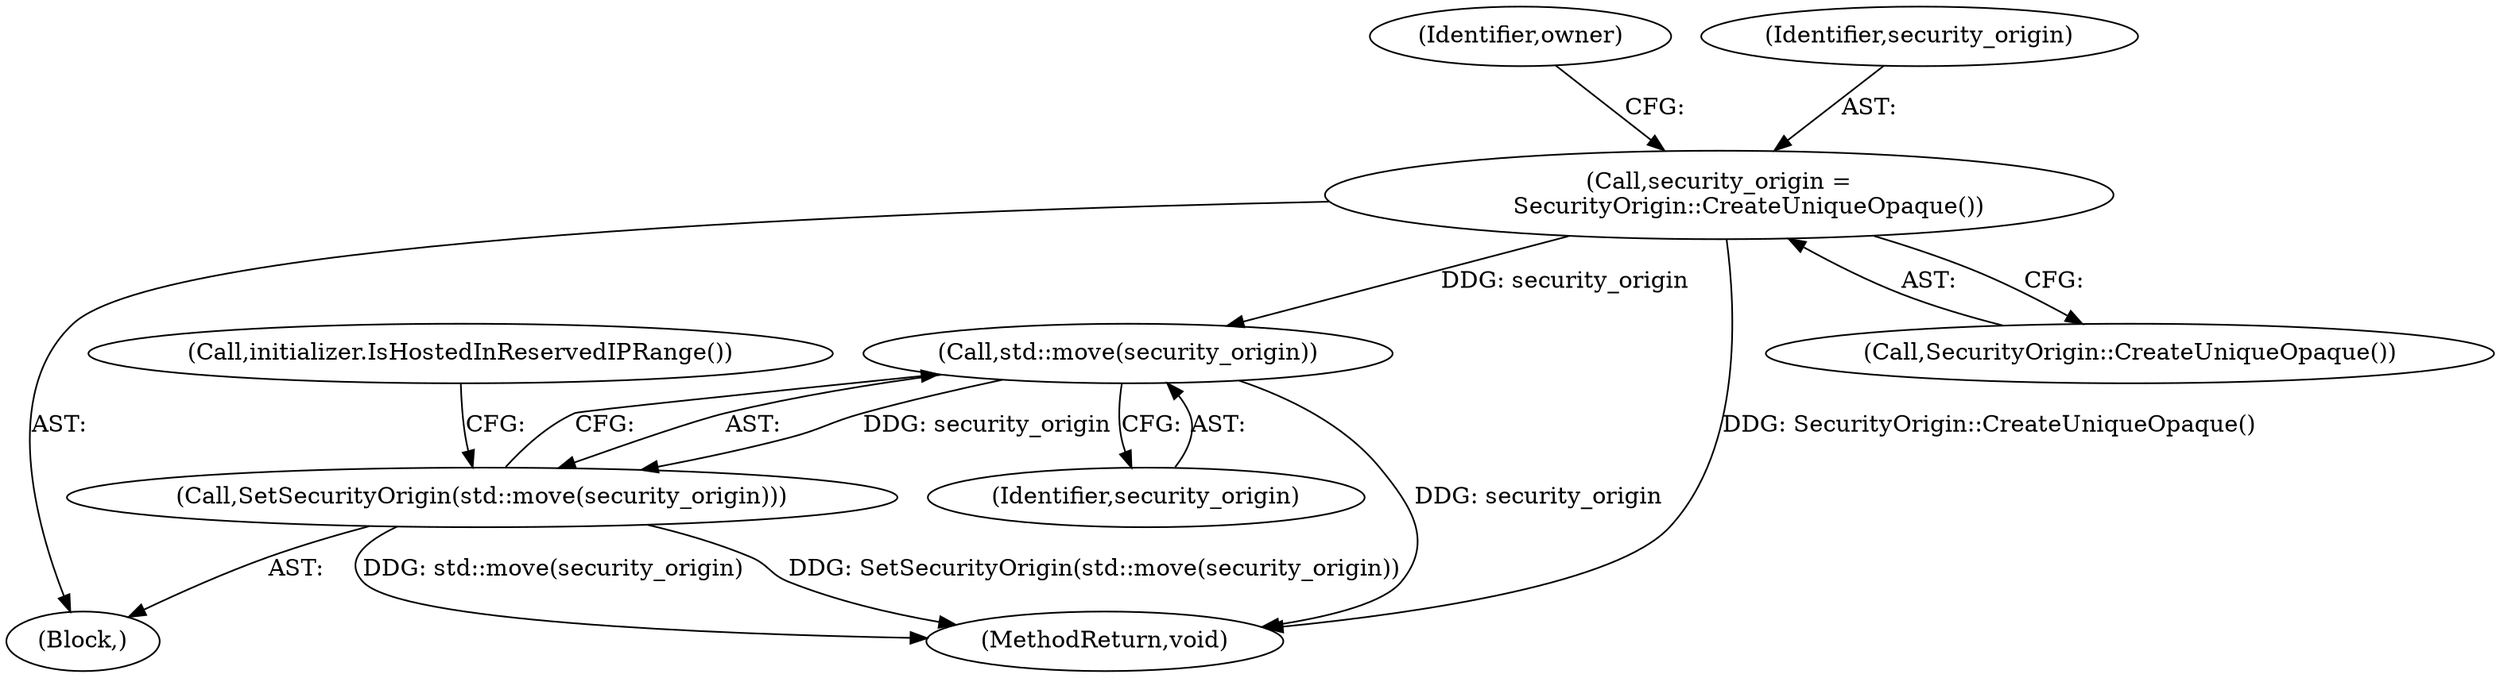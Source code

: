 digraph "0_Chrome_108147dfd1ea159fd3632ef92ccc4ab8952980c7_0@API" {
"1000177" [label="(Call,std::move(security_origin))"];
"1000156" [label="(Call,security_origin =\n        SecurityOrigin::CreateUniqueOpaque())"];
"1000176" [label="(Call,SetSecurityOrigin(std::move(security_origin)))"];
"1000156" [label="(Call,security_origin =\n        SecurityOrigin::CreateUniqueOpaque())"];
"1000161" [label="(Identifier,owner)"];
"1000151" [label="(Block,)"];
"1000177" [label="(Call,std::move(security_origin))"];
"1000266" [label="(MethodReturn,void)"];
"1000158" [label="(Call,SecurityOrigin::CreateUniqueOpaque())"];
"1000204" [label="(Call,initializer.IsHostedInReservedIPRange())"];
"1000157" [label="(Identifier,security_origin)"];
"1000176" [label="(Call,SetSecurityOrigin(std::move(security_origin)))"];
"1000178" [label="(Identifier,security_origin)"];
"1000177" -> "1000176"  [label="AST: "];
"1000177" -> "1000178"  [label="CFG: "];
"1000178" -> "1000177"  [label="AST: "];
"1000176" -> "1000177"  [label="CFG: "];
"1000177" -> "1000266"  [label="DDG: security_origin"];
"1000177" -> "1000176"  [label="DDG: security_origin"];
"1000156" -> "1000177"  [label="DDG: security_origin"];
"1000156" -> "1000151"  [label="AST: "];
"1000156" -> "1000158"  [label="CFG: "];
"1000157" -> "1000156"  [label="AST: "];
"1000158" -> "1000156"  [label="AST: "];
"1000161" -> "1000156"  [label="CFG: "];
"1000156" -> "1000266"  [label="DDG: SecurityOrigin::CreateUniqueOpaque()"];
"1000176" -> "1000151"  [label="AST: "];
"1000204" -> "1000176"  [label="CFG: "];
"1000176" -> "1000266"  [label="DDG: SetSecurityOrigin(std::move(security_origin))"];
"1000176" -> "1000266"  [label="DDG: std::move(security_origin)"];
}
